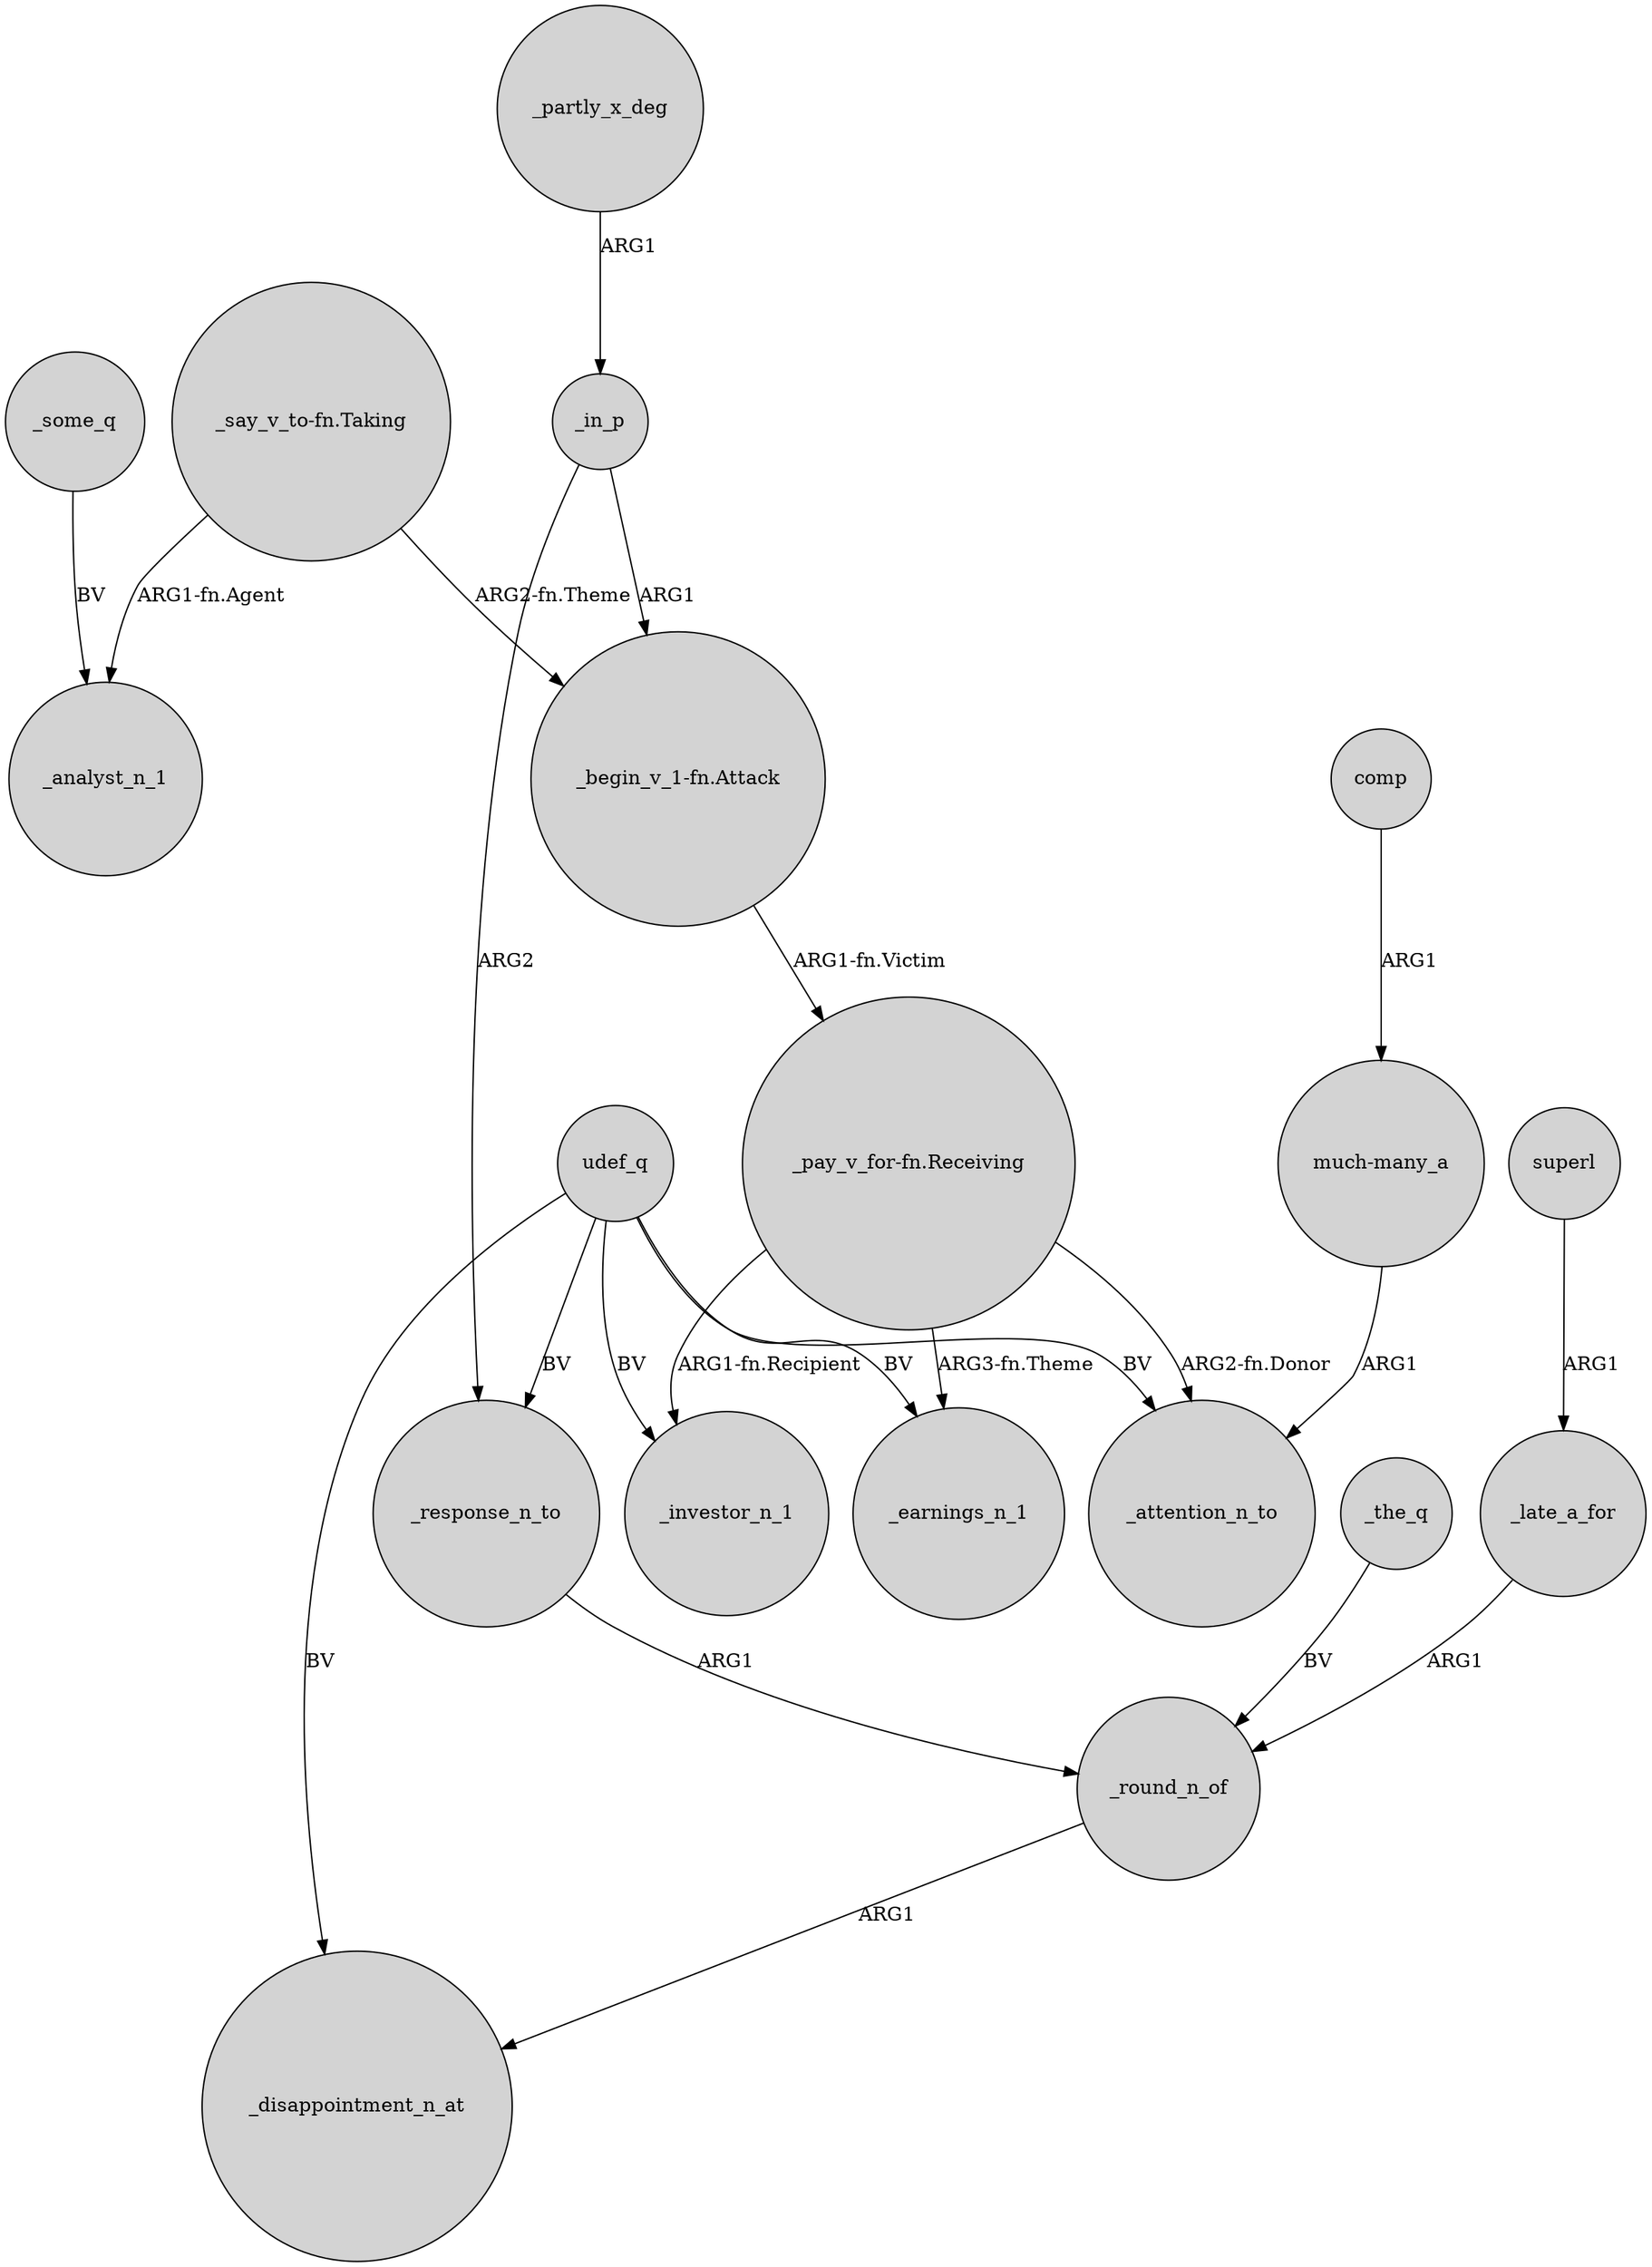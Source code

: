 digraph {
	node [shape=circle style=filled]
	_in_p -> "_begin_v_1-fn.Attack" [label=ARG1]
	"_say_v_to-fn.Taking" -> "_begin_v_1-fn.Attack" [label="ARG2-fn.Theme"]
	"_begin_v_1-fn.Attack" -> "_pay_v_for-fn.Receiving" [label="ARG1-fn.Victim"]
	_some_q -> _analyst_n_1 [label=BV]
	udef_q -> _attention_n_to [label=BV]
	superl -> _late_a_for [label=ARG1]
	_the_q -> _round_n_of [label=BV]
	udef_q -> _disappointment_n_at [label=BV]
	comp -> "much-many_a" [label=ARG1]
	"_pay_v_for-fn.Receiving" -> _earnings_n_1 [label="ARG3-fn.Theme"]
	"_pay_v_for-fn.Receiving" -> _investor_n_1 [label="ARG1-fn.Recipient"]
	"_say_v_to-fn.Taking" -> _analyst_n_1 [label="ARG1-fn.Agent"]
	udef_q -> _earnings_n_1 [label=BV]
	"much-many_a" -> _attention_n_to [label=ARG1]
	"_pay_v_for-fn.Receiving" -> _attention_n_to [label="ARG2-fn.Donor"]
	udef_q -> _response_n_to [label=BV]
	udef_q -> _investor_n_1 [label=BV]
	_response_n_to -> _round_n_of [label=ARG1]
	_round_n_of -> _disappointment_n_at [label=ARG1]
	_late_a_for -> _round_n_of [label=ARG1]
	_partly_x_deg -> _in_p [label=ARG1]
	_in_p -> _response_n_to [label=ARG2]
}
